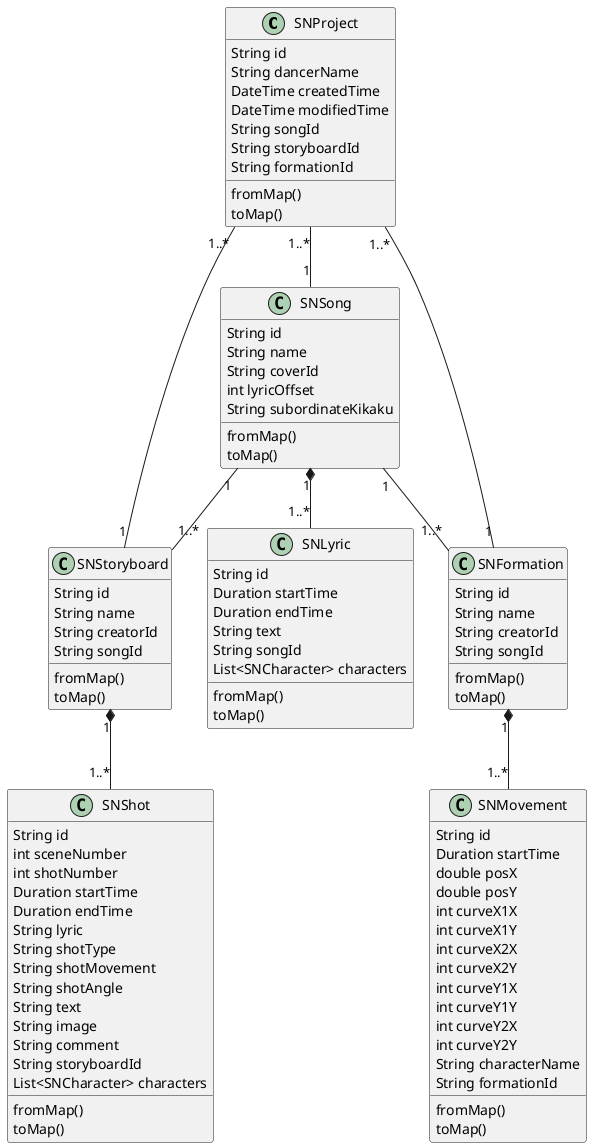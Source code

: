 @startuml Class

SNProject "1..*" -- "1" SNSong
SNProject "1..*" -- "1" SNStoryboard
SNProject "1..*" -- "1" SNFormation
SNSong "1" -- "1..*" SNStoryboard
SNSong "1" -- "1..*" SNFormation
SNSong "1" *-- "1..*" SNLyric
SNStoryboard "1" *-- "1..*" SNShot
SNFormation "1" *-- "1..*" SNMovement


class SNProject {
    String id
    String dancerName
    DateTime createdTime
    DateTime modifiedTime
    String songId
    String storyboardId
    String formationId
    fromMap()
    toMap()
}

class SNSong {
    String id
    String name
    String coverId
    int lyricOffset
    String subordinateKikaku
    fromMap()
    toMap()
}

class SNLyric {
    String id
    Duration startTime
    Duration endTime
    String text
    String songId
    List<SNCharacter> characters
    fromMap()
    toMap()
}


class SNStoryboard {
  String id
  String name
  String creatorId
  String songId
  fromMap()
  toMap()
}


class SNShot {
    String id
    int sceneNumber
    int shotNumber
    Duration startTime
    Duration endTime
    String lyric
    String shotType
    String shotMovement
    String shotAngle
    String text
    String image
    String comment
    String storyboardId
    List<SNCharacter> characters
    fromMap()
    toMap()
}
class SNFormation {
  String id
  String name
  String creatorId
  String songId

  fromMap()
  toMap()
}

class SNMovement {
    String id
    Duration startTime
    double posX
    double posY
    int curveX1X
    int curveX1Y
    int curveX2X
    int curveX2Y
    int curveY1X
    int curveY1Y
    int curveY2X
    int curveY2Y
    String characterName
    String formationId
    fromMap()
    toMap()
}

@enduml